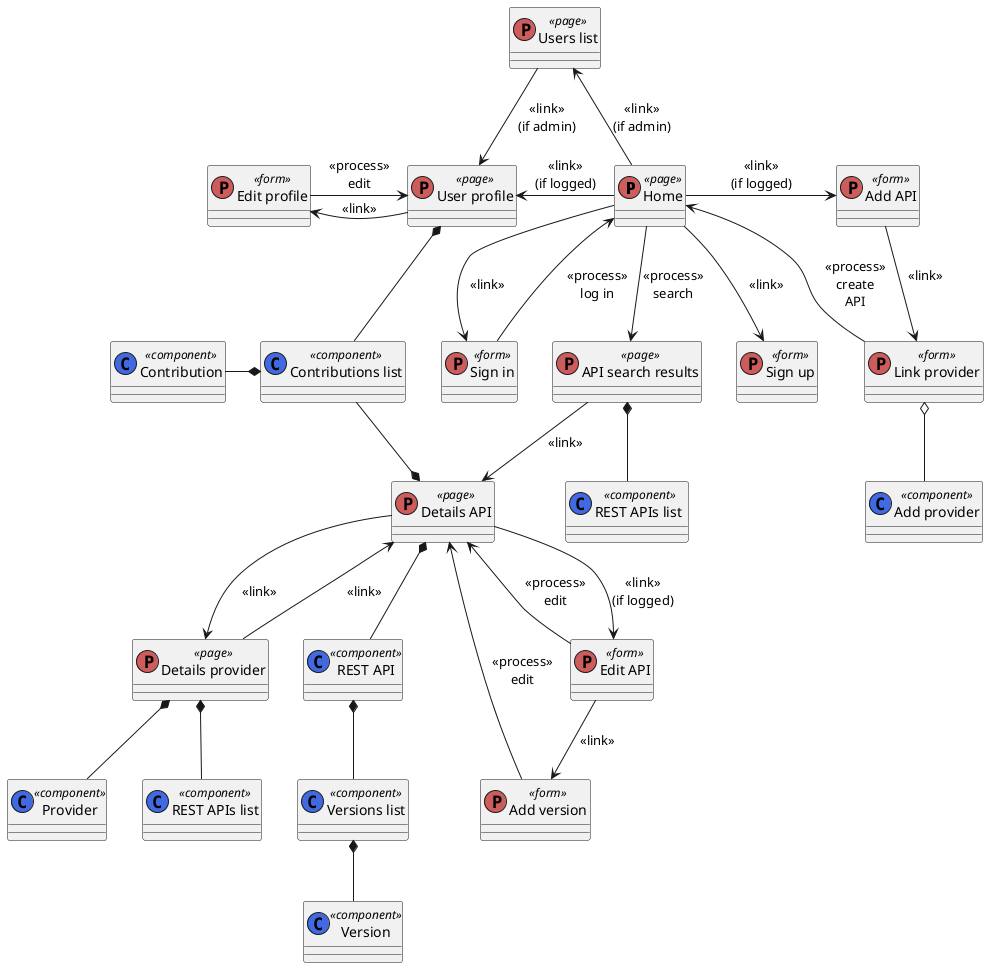 @startuml
class "Home" <<(P,IndianRed) page>>
class "API search results" <<(P,IndianRed) page>>
class "Details API" <<(P,IndianRed) page>>
class "Sign up" <<(P,IndianRed) form>>
class "Sign in" <<(P,IndianRed) form>>
class "Details provider" <<(P,IndianRed) page>>
class "REST APIs list" <<(C,RoyalBlue) component>>
class "REST APIs list " <<(C,RoyalBlue) component>>
class "REST API" <<(C,RoyalBlue) component>>
class "Versions list" <<(C,RoyalBlue) component>>
class "Version" <<(C,RoyalBlue) component>>
class "Provider" <<(C,RoyalBlue) component>>
class "User profile" <<(P,IndianRed) page>>
class "Edit profile" <<(P,IndianRed) form>>
class "Contributions list" <<(C,RoyalBlue) component>>
class "Link provider" <<(P,IndianRed) form>>
class "Add provider" <<(C,RoyalBlue) component>>
class "Contribution" <<(C,RoyalBlue) component>>
class "Add API" <<(P,IndianRed) form>>
class "Edit API" <<(P,IndianRed) form>>
class "Add version" <<(P,IndianRed) form>>
class "Users list" <<(P,IndianRed) page>>
class "Users list" <<(P,IndianRed) page>>

"Home" --> "API search results": <<process>>\nsearch
"Home" --> "Sign up": <<link>>
"Home" --> "Sign in": <<link>>
"Sign in" --> "Home": <<process>>\nlog in
"Home" -left-> "User profile": <<link>>\n(if logged)
"User profile" -left-> "Edit profile": <<link>>
"Edit profile" -right-> "User profile": <<process>>\nedit
"User profile" *-- "Contributions list"
"Home" -right-> "Add API": <<link>>\n(if logged)
"Add API" --> "Link provider": <<link>>\n
"Link provider" o-- "Add provider"
"Link provider" --> "Home": <<process>>\ncreate\nAPI
"API search results" --> "Details API": <<link>>
"API search results" *-- "REST APIs list "
"Details API" --> "Details provider": <<link>>
"Details API" *-- "REST API"
"Details API" --> "Edit API": <<link>>\n(if logged)
"Edit API" --> "Details API": <<process>>\nedit
"Edit API" --> "Add version": <<link>>
"Add version" --> "Details API": <<process>>\nedit
"Details API" *-up- "Contributions list"
"REST API" *-- "Versions list"
"Versions list" *-- "Version"
"Contributions list" *-left- "Contribution"
"Details provider" *-- "Provider"
"Details provider" *-- "REST APIs list"
"Details provider" --> "Details API": <<link>>
"Home" -up-> "Users list": <<link>>\n(if admin)
"Users list" --> "User profile": <<link>>\n(if admin)
@enduml